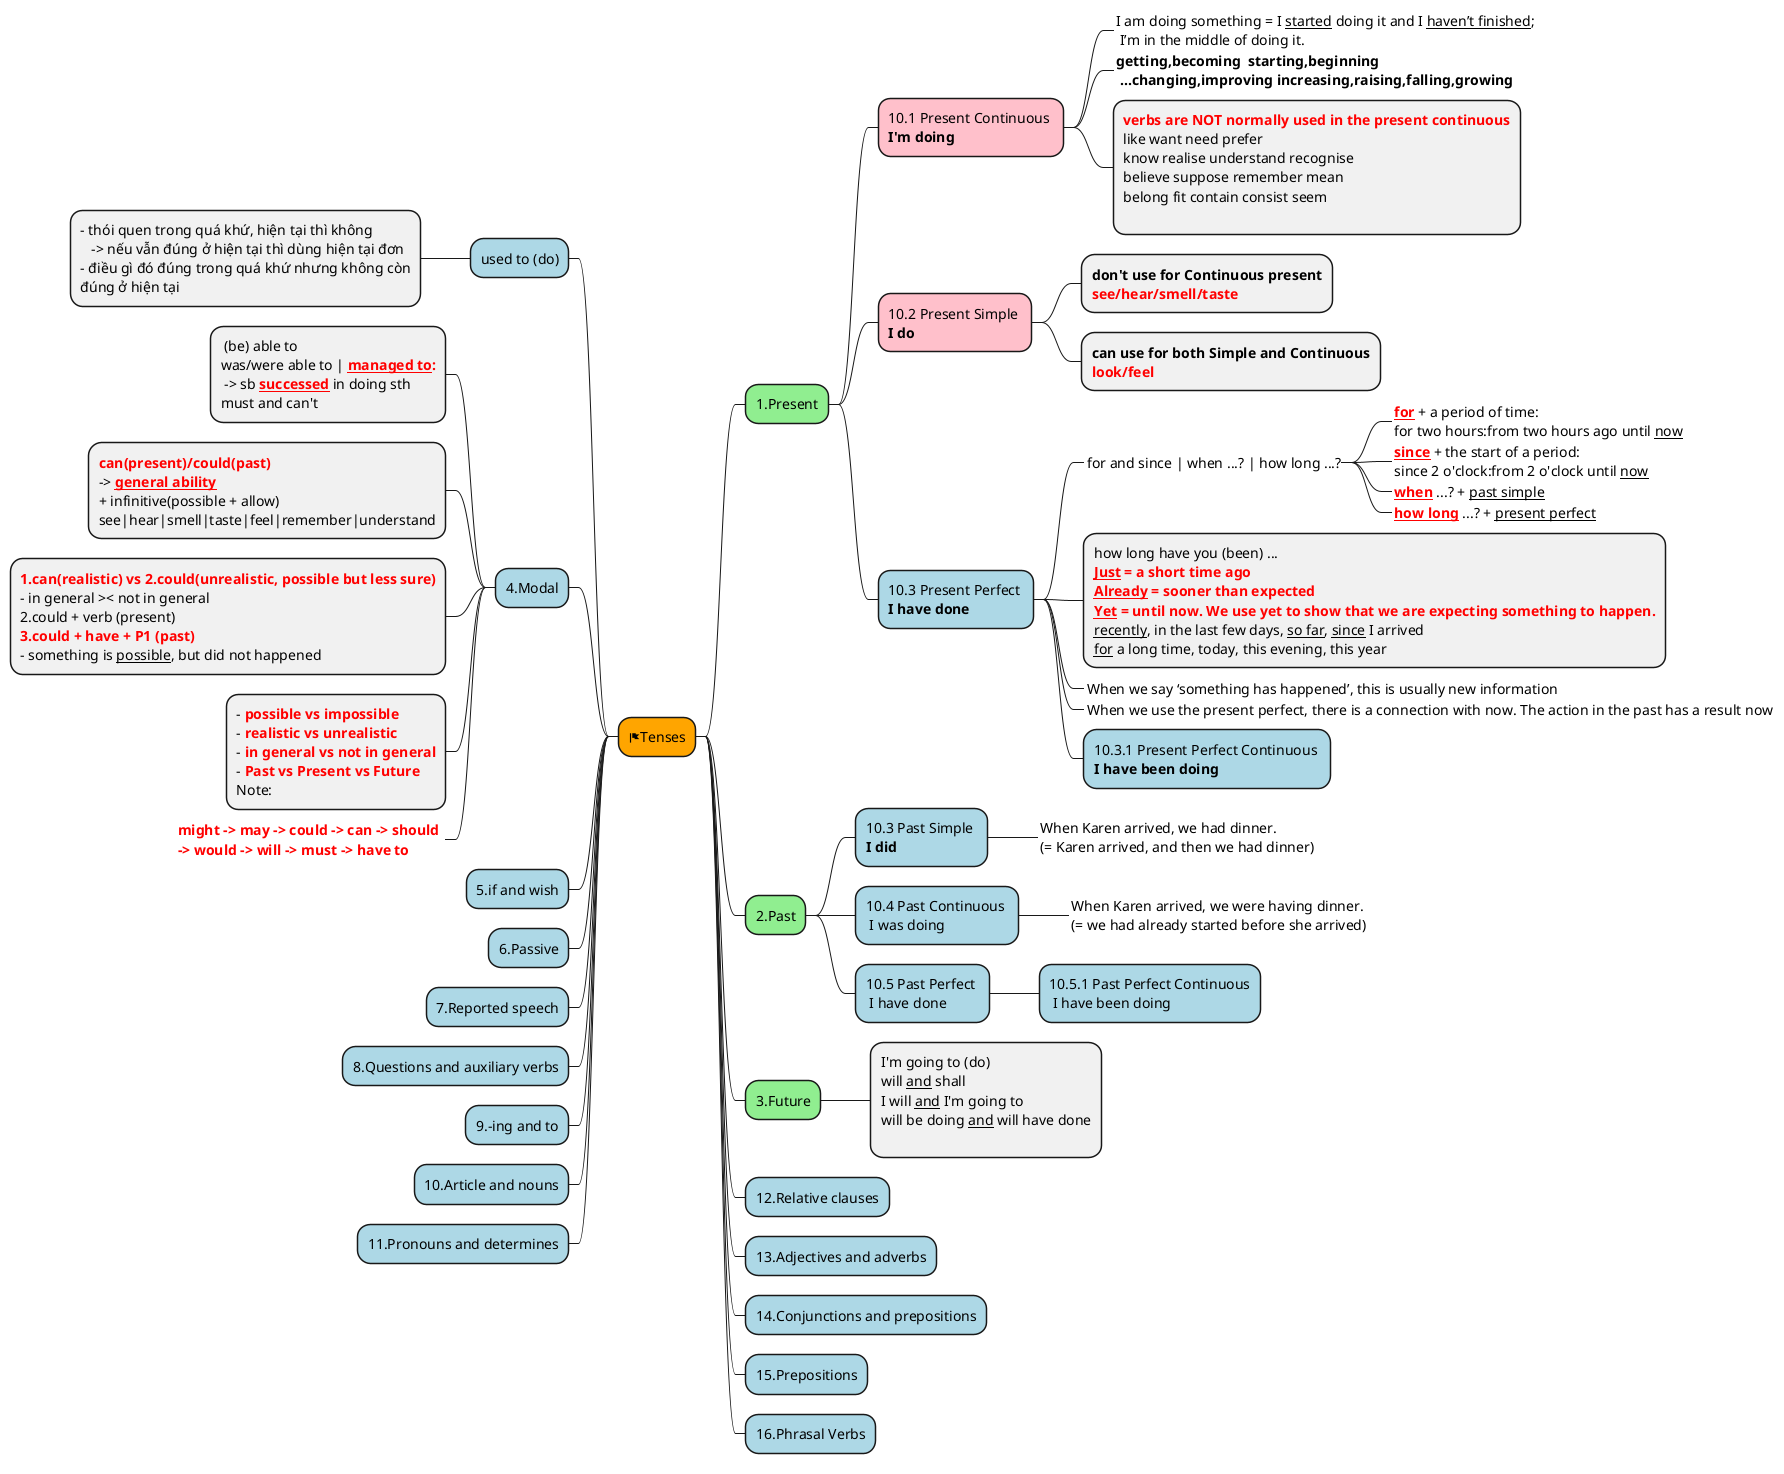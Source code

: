 @startmindmap
'https://canadadotnet.files.wordpress.com/2020/05/english-grammar-in-use-intermediate.pdf

'caption figure 1
'title My super title

*[#orange] <&flag>Tenses
**[#lightgreen] 1.Present
***[#pink] 10.1 Present Continuous \n<b>I'm doing
****_ I am doing something = I __started__ doing it and I __haven’t finished__; \n I’m in the middle of doing it.
****_ <b>getting,becoming  starting,beginning \n <b>...changing,improving increasing,raising,falling,growing
****:<b><color:red>verbs are NOT normally used in the present continuous
like want need prefer
know realise understand recognise
believe suppose remember mean
belong fit contain consist seem
;

***[#pink] 10.2 Present Simple \n<b>I do
****:<b>don't use for Continuous present
<b><color:red>see/hear/smell/taste;
****:<b>can use for both Simple and Continuous
<b><color:red>look/feel;


***[#lightblue] 10.3 Present Perfect \n<b>I have done
****_ for and since | when ...? | how long ...?
*****_ <b><color:red>__for__</b> + a period of time: \nfor two hours:from two hours ago until __now__
*****_ <b><color:red>__since__</b> + the start of a period: \nsince 2 o'clock:from 2 o'clock until __now__
*****_ <b><color:red>__when__</b> ...? + __past simple__
*****_ <b><color:red>__how long__</b> ...? + __present perfect__

****:how long have you (been) ...
<b><color:red>__Just__ = a short time ago
<b><color:red>__Already__ = sooner than expected
<b><color:red>__Yet__ = until now. We use yet to show that we are expecting something to happen.
__recently__, in the last few days, __so far__, __since__ I arrived
__for__ a long time, today, this evening, this year;
****_ When we say ‘something has happened’, this is usually new information
****_ When we use the present perfect, there is a connection with now. The action in the past has a result now
****[#lightblue] 10.3.1 Present Perfect Continuous \n<b>I have been doing

**[#lightgreen] 2.Past
***[#lightblue] 10.3 Past Simple \n<b>I did
****_ When Karen arrived, we had dinner. \n(= Karen arrived, and then we had dinner)
***[#lightblue] 10.4 Past Continuous \n I was doing
****_ When Karen arrived, we were having dinner. \n(= we had already started before she arrived)
***[#lightblue] 10.5 Past Perfect \n I have done
****[#lightblue] 10.5.1 Past Perfect Continuous\n I have been doing

**[#lightgreen] 3.Future
***:I'm going to (do)
will __and__ shall
I will __and__ I'm going to
will be doing __and__ will have done
;


**[#lightblue] 12.Relative clauses
**[#lightblue] 13.Adjectives and adverbs
**[#lightblue] 14.Conjunctions and prepositions
**[#lightblue] 15.Prepositions
**[#lightblue] 16.Phrasal Verbs


left side
'**[#lightblue] have __and__ have got
**[#lightblue] used to (do)
***:- thói quen trong quá khứ, hiện tại thì không
   -> nếu vẫn đúng ở hiện tại thì dùng hiện tại đơn
- điều gì đó đúng trong quá khứ nhưng không còn
đúng ở hiện tại;
**[#lightblue] 4.Modal
***: (be) able to
was/were able to | <b><color:red>__managed to__:
 -> sb <b><color:red>__successed__</b> in doing sth
must and can't;
***:<b><color:red>can(present)/could(past)
-> <b><color:red>__general ability__
+ infinitive(possible + allow)
see|hear|smell|taste|feel|remember|understand;
***:<b><color:red>1.can(realistic) vs 2.could(unrealistic, possible but less sure)
- in general >< not in general
2.could + verb (present)
<b><color:red>3.could + have + P1 (past)
- something is __possible__, but did not happened;
***:-<b><color:red> possible vs impossible
-<b><color:red> realistic vs unrealistic
-<b><color:red> in general vs not in general
-<b><color:red> Past vs Present vs Future
Note:  ;
***_ <b><color:red>might -> may -> could -> can -> should \n<b><color:red>-> would -> will -> must -> have to
**[#lightblue] 5.if and wish
**[#lightblue] 6.Passive
**[#lightblue] 7.Reported speech
**[#lightblue] 8.Questions and auxiliary verbs
**[#lightblue] 9.-ing and to
**[#lightblue] 10.Article and nouns
**[#lightblue] 11.Pronouns and determines



@endmindmap
